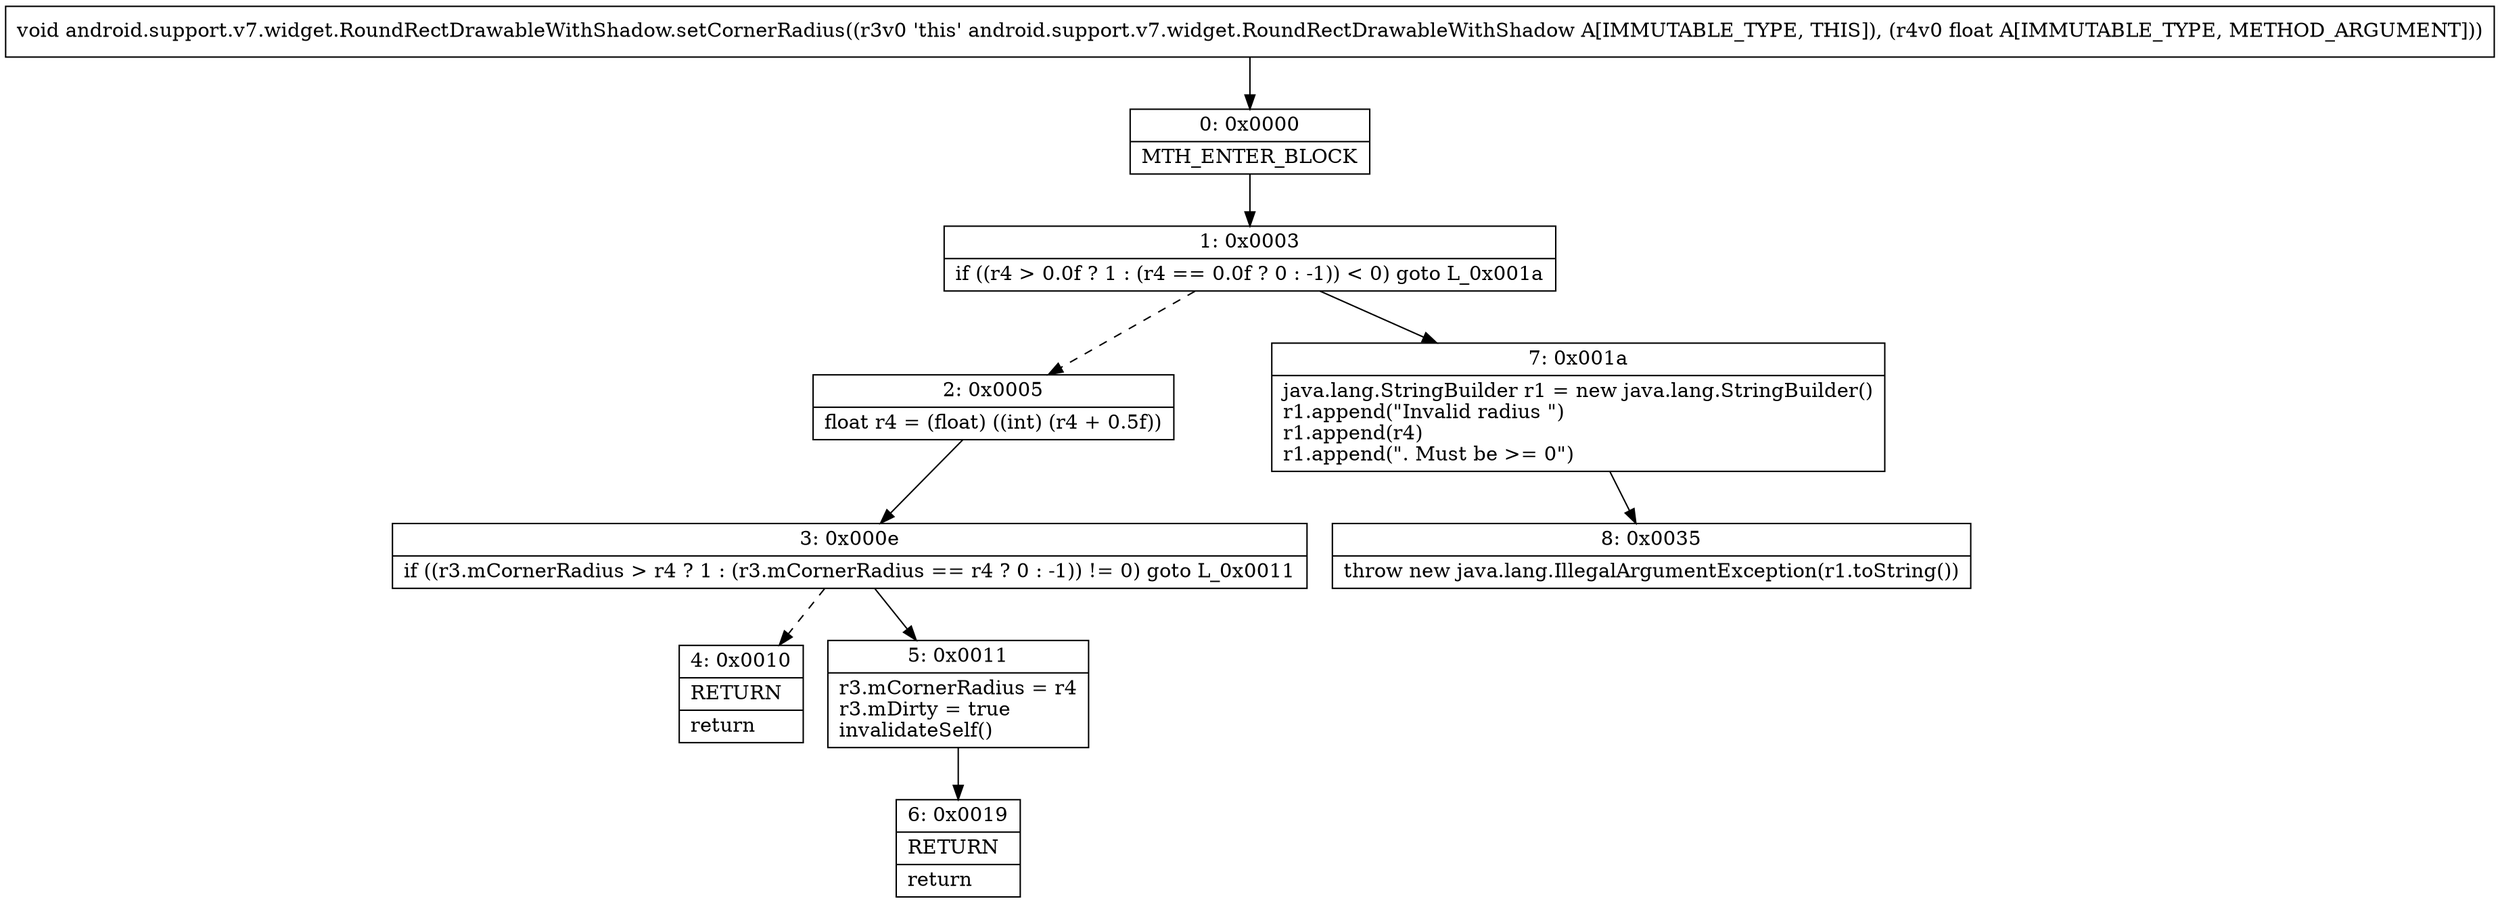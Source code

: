 digraph "CFG forandroid.support.v7.widget.RoundRectDrawableWithShadow.setCornerRadius(F)V" {
Node_0 [shape=record,label="{0\:\ 0x0000|MTH_ENTER_BLOCK\l}"];
Node_1 [shape=record,label="{1\:\ 0x0003|if ((r4 \> 0.0f ? 1 : (r4 == 0.0f ? 0 : \-1)) \< 0) goto L_0x001a\l}"];
Node_2 [shape=record,label="{2\:\ 0x0005|float r4 = (float) ((int) (r4 + 0.5f))\l}"];
Node_3 [shape=record,label="{3\:\ 0x000e|if ((r3.mCornerRadius \> r4 ? 1 : (r3.mCornerRadius == r4 ? 0 : \-1)) != 0) goto L_0x0011\l}"];
Node_4 [shape=record,label="{4\:\ 0x0010|RETURN\l|return\l}"];
Node_5 [shape=record,label="{5\:\ 0x0011|r3.mCornerRadius = r4\lr3.mDirty = true\linvalidateSelf()\l}"];
Node_6 [shape=record,label="{6\:\ 0x0019|RETURN\l|return\l}"];
Node_7 [shape=record,label="{7\:\ 0x001a|java.lang.StringBuilder r1 = new java.lang.StringBuilder()\lr1.append(\"Invalid radius \")\lr1.append(r4)\lr1.append(\". Must be \>= 0\")\l}"];
Node_8 [shape=record,label="{8\:\ 0x0035|throw new java.lang.IllegalArgumentException(r1.toString())\l}"];
MethodNode[shape=record,label="{void android.support.v7.widget.RoundRectDrawableWithShadow.setCornerRadius((r3v0 'this' android.support.v7.widget.RoundRectDrawableWithShadow A[IMMUTABLE_TYPE, THIS]), (r4v0 float A[IMMUTABLE_TYPE, METHOD_ARGUMENT])) }"];
MethodNode -> Node_0;
Node_0 -> Node_1;
Node_1 -> Node_2[style=dashed];
Node_1 -> Node_7;
Node_2 -> Node_3;
Node_3 -> Node_4[style=dashed];
Node_3 -> Node_5;
Node_5 -> Node_6;
Node_7 -> Node_8;
}

